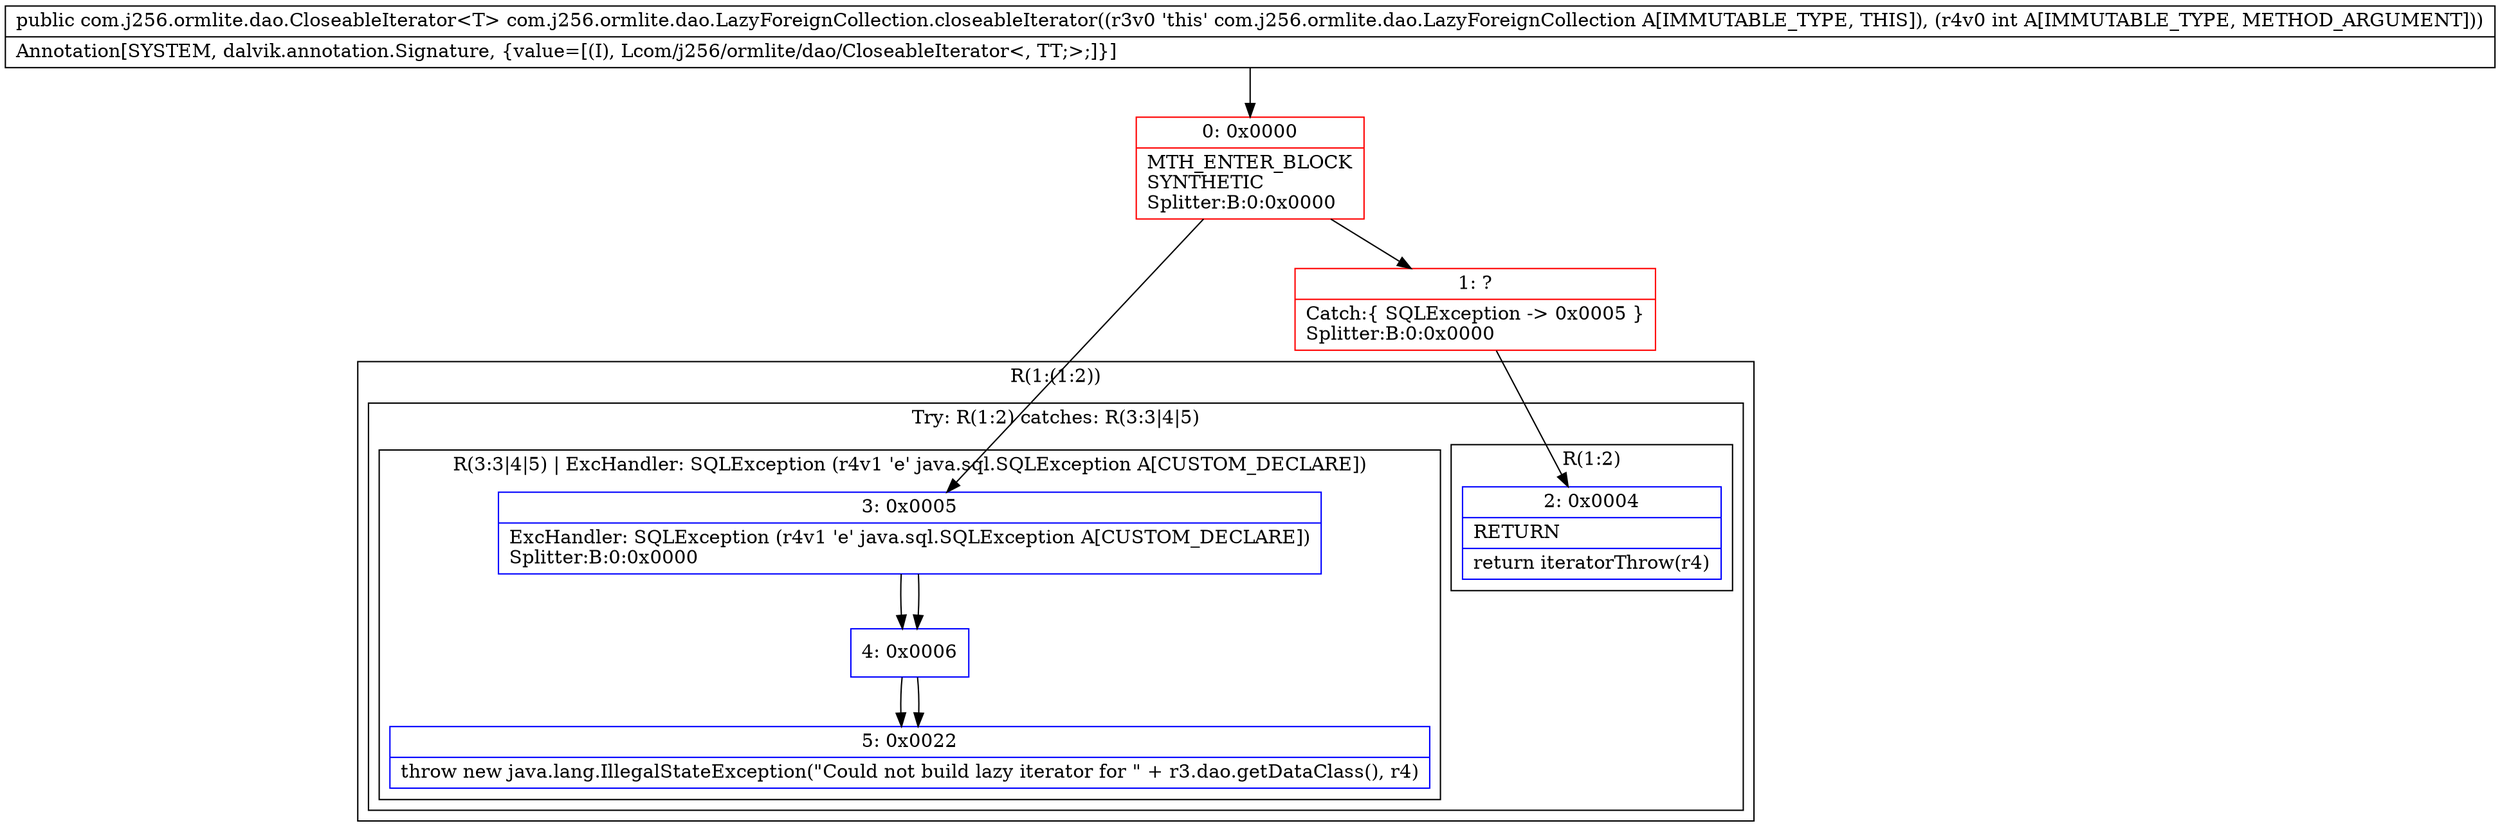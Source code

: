 digraph "CFG forcom.j256.ormlite.dao.LazyForeignCollection.closeableIterator(I)Lcom\/j256\/ormlite\/dao\/CloseableIterator;" {
subgraph cluster_Region_897876841 {
label = "R(1:(1:2))";
node [shape=record,color=blue];
subgraph cluster_TryCatchRegion_1072370820 {
label = "Try: R(1:2) catches: R(3:3|4|5)";
node [shape=record,color=blue];
subgraph cluster_Region_1405372961 {
label = "R(1:2)";
node [shape=record,color=blue];
Node_2 [shape=record,label="{2\:\ 0x0004|RETURN\l|return iteratorThrow(r4)\l}"];
}
subgraph cluster_Region_420562328 {
label = "R(3:3|4|5) | ExcHandler: SQLException (r4v1 'e' java.sql.SQLException A[CUSTOM_DECLARE])\l";
node [shape=record,color=blue];
Node_3 [shape=record,label="{3\:\ 0x0005|ExcHandler: SQLException (r4v1 'e' java.sql.SQLException A[CUSTOM_DECLARE])\lSplitter:B:0:0x0000\l}"];
Node_4 [shape=record,label="{4\:\ 0x0006}"];
Node_5 [shape=record,label="{5\:\ 0x0022|throw new java.lang.IllegalStateException(\"Could not build lazy iterator for \" + r3.dao.getDataClass(), r4)\l}"];
}
}
}
subgraph cluster_Region_420562328 {
label = "R(3:3|4|5) | ExcHandler: SQLException (r4v1 'e' java.sql.SQLException A[CUSTOM_DECLARE])\l";
node [shape=record,color=blue];
Node_3 [shape=record,label="{3\:\ 0x0005|ExcHandler: SQLException (r4v1 'e' java.sql.SQLException A[CUSTOM_DECLARE])\lSplitter:B:0:0x0000\l}"];
Node_4 [shape=record,label="{4\:\ 0x0006}"];
Node_5 [shape=record,label="{5\:\ 0x0022|throw new java.lang.IllegalStateException(\"Could not build lazy iterator for \" + r3.dao.getDataClass(), r4)\l}"];
}
Node_0 [shape=record,color=red,label="{0\:\ 0x0000|MTH_ENTER_BLOCK\lSYNTHETIC\lSplitter:B:0:0x0000\l}"];
Node_1 [shape=record,color=red,label="{1\:\ ?|Catch:\{ SQLException \-\> 0x0005 \}\lSplitter:B:0:0x0000\l}"];
MethodNode[shape=record,label="{public com.j256.ormlite.dao.CloseableIterator\<T\> com.j256.ormlite.dao.LazyForeignCollection.closeableIterator((r3v0 'this' com.j256.ormlite.dao.LazyForeignCollection A[IMMUTABLE_TYPE, THIS]), (r4v0 int A[IMMUTABLE_TYPE, METHOD_ARGUMENT]))  | Annotation[SYSTEM, dalvik.annotation.Signature, \{value=[(I), Lcom\/j256\/ormlite\/dao\/CloseableIterator\<, TT;\>;]\}]\l}"];
MethodNode -> Node_0;
Node_3 -> Node_4;
Node_4 -> Node_5;
Node_3 -> Node_4;
Node_4 -> Node_5;
Node_0 -> Node_1;
Node_0 -> Node_3;
Node_1 -> Node_2;
}

